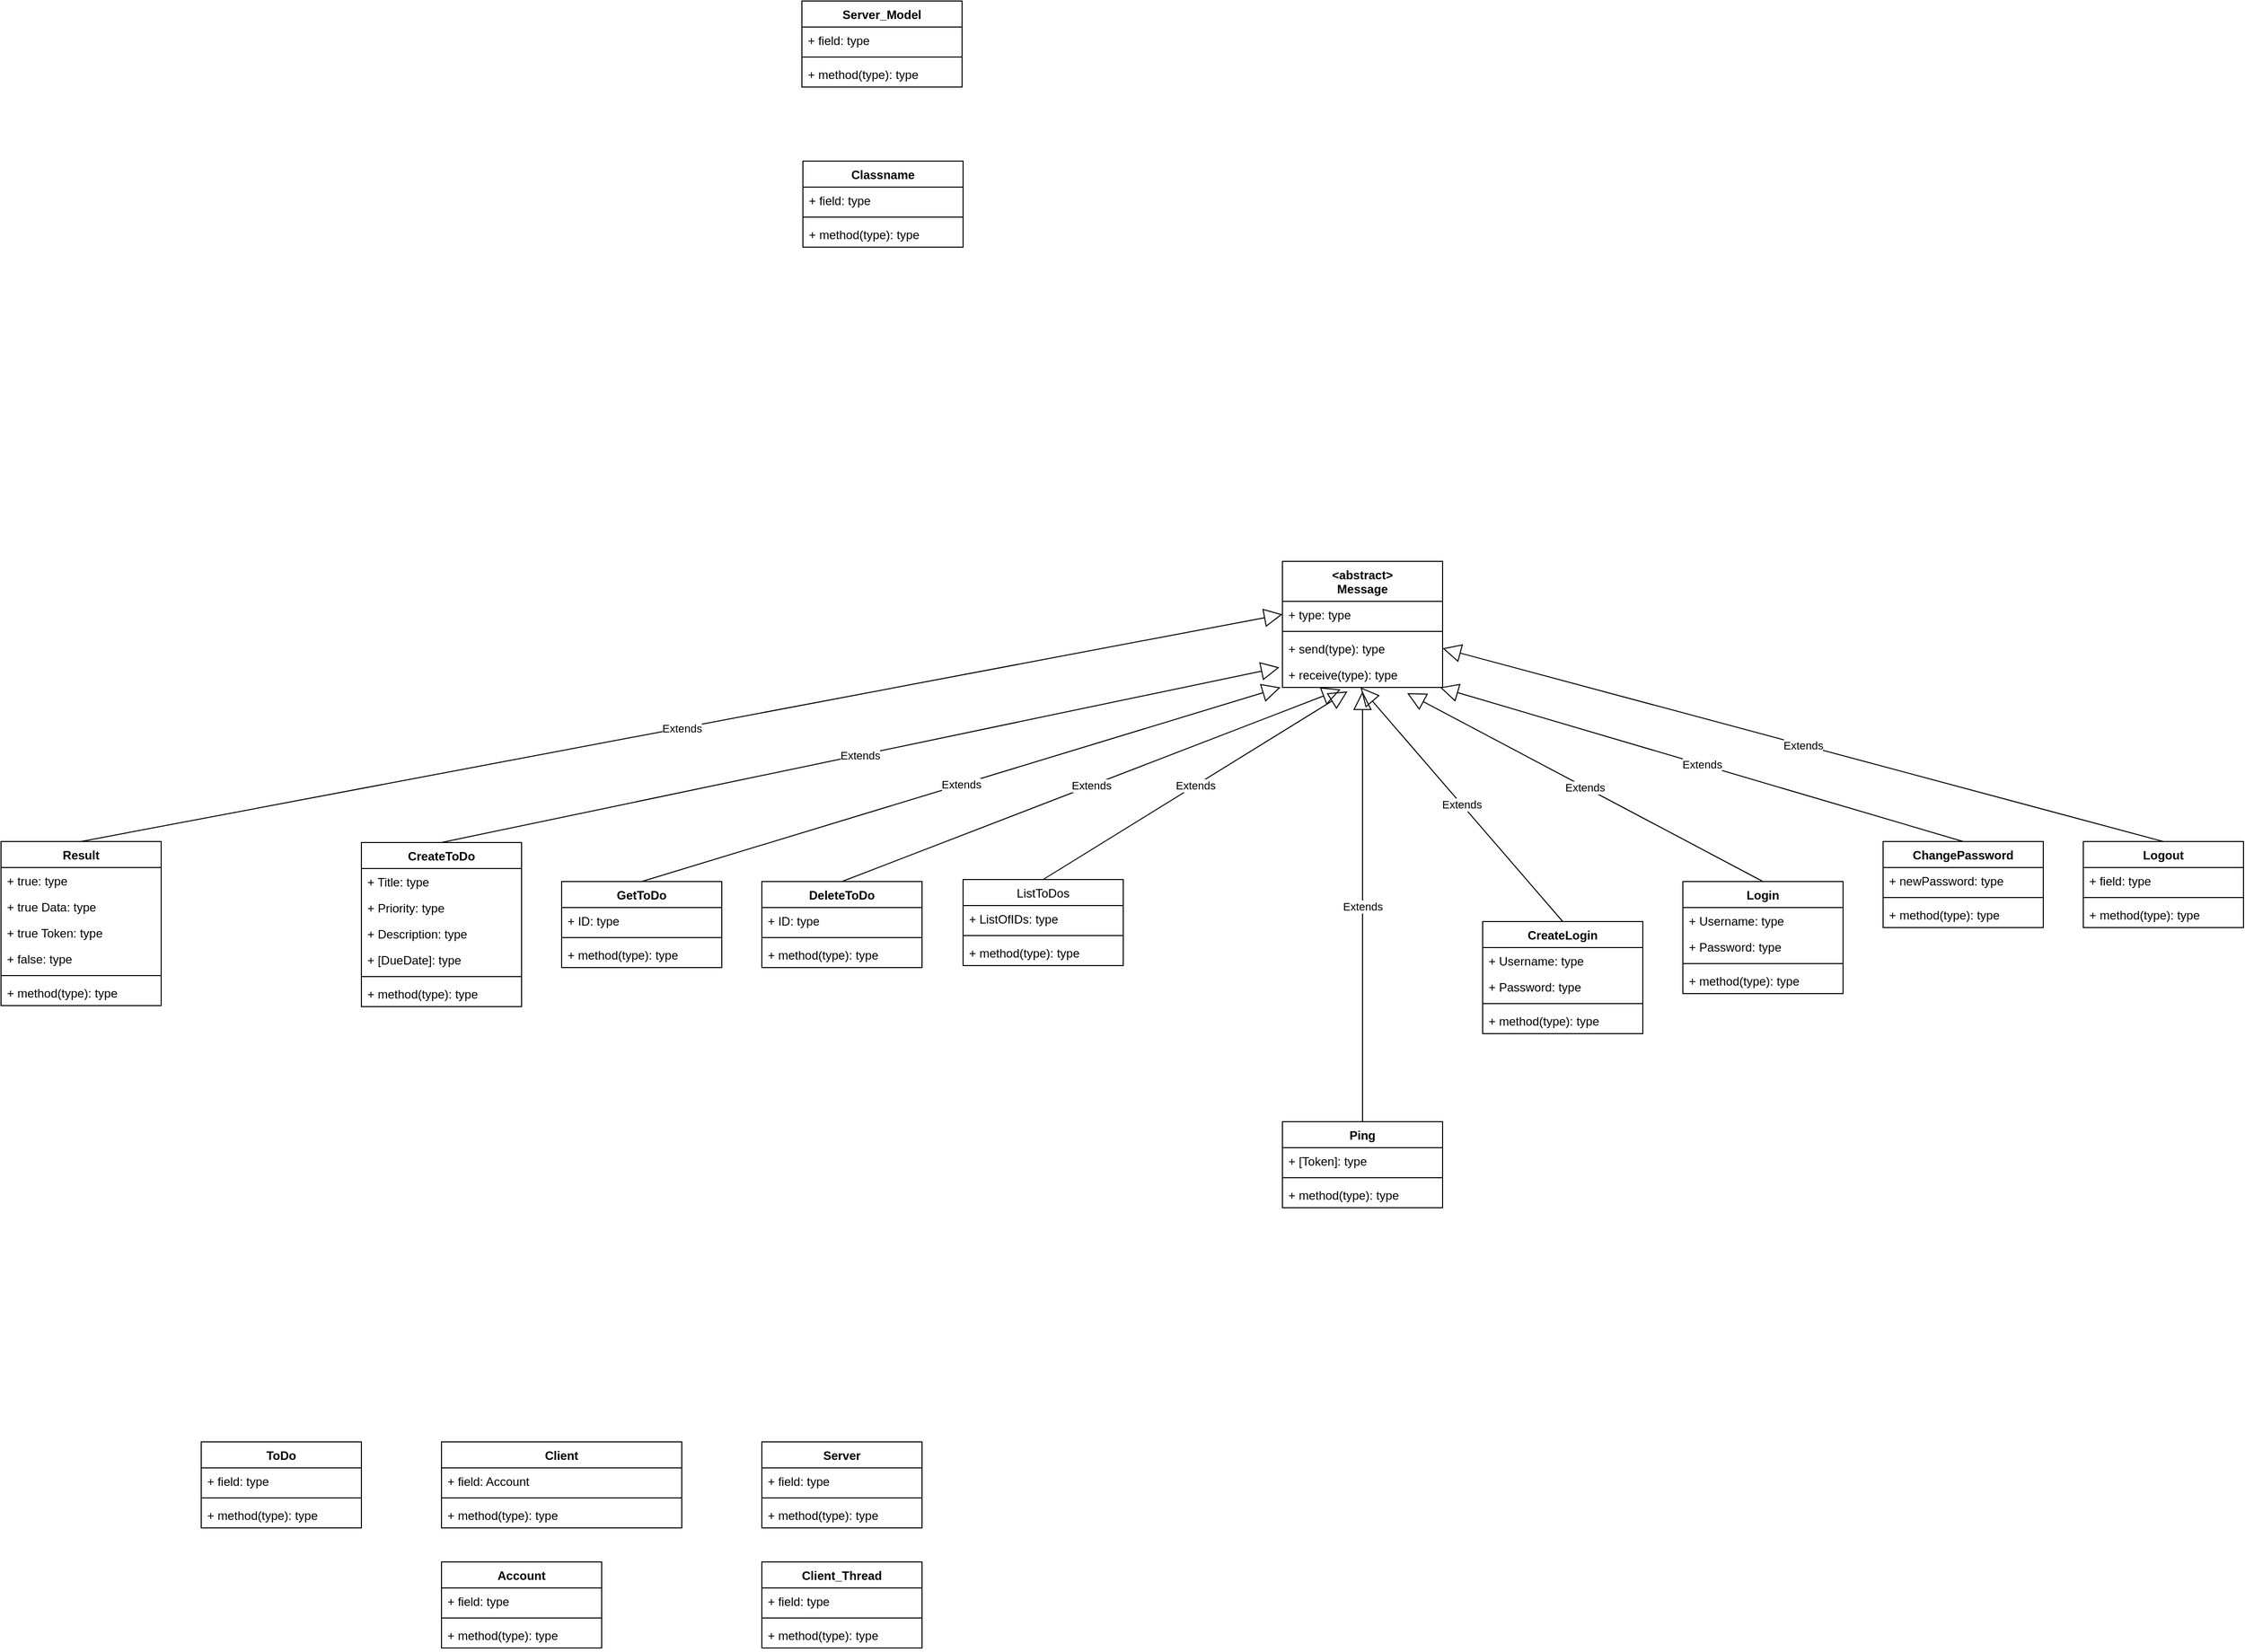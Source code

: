 <mxfile version="13.9.9" type="device" pages="2"><diagram id="no9WudZWAR67EoonctpQ" name="Klassenhierarchie"><mxGraphModel dx="1673" dy="967" grid="1" gridSize="10" guides="1" tooltips="1" connect="1" arrows="1" fold="1" page="1" pageScale="1" pageWidth="827" pageHeight="1169" math="0" shadow="0"><root><mxCell id="0"/><mxCell id="1" parent="0"/><mxCell id="TeXNoeXtq7g50QAQcH3q-9" value="Server" style="swimlane;fontStyle=1;align=center;verticalAlign=top;childLayout=stackLayout;horizontal=1;startSize=26;horizontalStack=0;resizeParent=1;resizeParentMax=0;resizeLast=0;collapsible=1;marginBottom=0;" parent="1" vertex="1"><mxGeometry x="1040" y="1560" width="160" height="86" as="geometry"/></mxCell><mxCell id="TeXNoeXtq7g50QAQcH3q-10" value="+ field: type" style="text;strokeColor=none;fillColor=none;align=left;verticalAlign=top;spacingLeft=4;spacingRight=4;overflow=hidden;rotatable=0;points=[[0,0.5],[1,0.5]];portConstraint=eastwest;" parent="TeXNoeXtq7g50QAQcH3q-9" vertex="1"><mxGeometry y="26" width="160" height="26" as="geometry"/></mxCell><mxCell id="TeXNoeXtq7g50QAQcH3q-11" value="" style="line;strokeWidth=1;fillColor=none;align=left;verticalAlign=middle;spacingTop=-1;spacingLeft=3;spacingRight=3;rotatable=0;labelPosition=right;points=[];portConstraint=eastwest;" parent="TeXNoeXtq7g50QAQcH3q-9" vertex="1"><mxGeometry y="52" width="160" height="8" as="geometry"/></mxCell><mxCell id="TeXNoeXtq7g50QAQcH3q-12" value="+ method(type): type" style="text;strokeColor=none;fillColor=none;align=left;verticalAlign=top;spacingLeft=4;spacingRight=4;overflow=hidden;rotatable=0;points=[[0,0.5],[1,0.5]];portConstraint=eastwest;" parent="TeXNoeXtq7g50QAQcH3q-9" vertex="1"><mxGeometry y="60" width="160" height="26" as="geometry"/></mxCell><mxCell id="TeXNoeXtq7g50QAQcH3q-13" value="Client" style="swimlane;fontStyle=1;align=center;verticalAlign=top;childLayout=stackLayout;horizontal=1;startSize=26;horizontalStack=0;resizeParent=1;resizeParentMax=0;resizeLast=0;collapsible=1;marginBottom=0;" parent="1" vertex="1"><mxGeometry x="720" y="1560" width="240" height="86" as="geometry"/></mxCell><mxCell id="TeXNoeXtq7g50QAQcH3q-14" value="+ field: Account" style="text;strokeColor=none;fillColor=none;align=left;verticalAlign=top;spacingLeft=4;spacingRight=4;overflow=hidden;rotatable=0;points=[[0,0.5],[1,0.5]];portConstraint=eastwest;" parent="TeXNoeXtq7g50QAQcH3q-13" vertex="1"><mxGeometry y="26" width="240" height="26" as="geometry"/></mxCell><mxCell id="TeXNoeXtq7g50QAQcH3q-15" value="" style="line;strokeWidth=1;fillColor=none;align=left;verticalAlign=middle;spacingTop=-1;spacingLeft=3;spacingRight=3;rotatable=0;labelPosition=right;points=[];portConstraint=eastwest;" parent="TeXNoeXtq7g50QAQcH3q-13" vertex="1"><mxGeometry y="52" width="240" height="8" as="geometry"/></mxCell><mxCell id="TeXNoeXtq7g50QAQcH3q-16" value="+ method(type): type" style="text;strokeColor=none;fillColor=none;align=left;verticalAlign=top;spacingLeft=4;spacingRight=4;overflow=hidden;rotatable=0;points=[[0,0.5],[1,0.5]];portConstraint=eastwest;" parent="TeXNoeXtq7g50QAQcH3q-13" vertex="1"><mxGeometry y="60" width="240" height="26" as="geometry"/></mxCell><mxCell id="TeXNoeXtq7g50QAQcH3q-17" value="Account" style="swimlane;fontStyle=1;align=center;verticalAlign=top;childLayout=stackLayout;horizontal=1;startSize=26;horizontalStack=0;resizeParent=1;resizeParentMax=0;resizeLast=0;collapsible=1;marginBottom=0;" parent="1" vertex="1"><mxGeometry x="720" y="1680" width="160" height="86" as="geometry"/></mxCell><mxCell id="TeXNoeXtq7g50QAQcH3q-18" value="+ field: type" style="text;strokeColor=none;fillColor=none;align=left;verticalAlign=top;spacingLeft=4;spacingRight=4;overflow=hidden;rotatable=0;points=[[0,0.5],[1,0.5]];portConstraint=eastwest;" parent="TeXNoeXtq7g50QAQcH3q-17" vertex="1"><mxGeometry y="26" width="160" height="26" as="geometry"/></mxCell><mxCell id="TeXNoeXtq7g50QAQcH3q-19" value="" style="line;strokeWidth=1;fillColor=none;align=left;verticalAlign=middle;spacingTop=-1;spacingLeft=3;spacingRight=3;rotatable=0;labelPosition=right;points=[];portConstraint=eastwest;" parent="TeXNoeXtq7g50QAQcH3q-17" vertex="1"><mxGeometry y="52" width="160" height="8" as="geometry"/></mxCell><mxCell id="TeXNoeXtq7g50QAQcH3q-20" value="+ method(type): type" style="text;strokeColor=none;fillColor=none;align=left;verticalAlign=top;spacingLeft=4;spacingRight=4;overflow=hidden;rotatable=0;points=[[0,0.5],[1,0.5]];portConstraint=eastwest;" parent="TeXNoeXtq7g50QAQcH3q-17" vertex="1"><mxGeometry y="60" width="160" height="26" as="geometry"/></mxCell><mxCell id="TeXNoeXtq7g50QAQcH3q-21" value="Client_Thread" style="swimlane;fontStyle=1;align=center;verticalAlign=top;childLayout=stackLayout;horizontal=1;startSize=26;horizontalStack=0;resizeParent=1;resizeParentMax=0;resizeLast=0;collapsible=1;marginBottom=0;" parent="1" vertex="1"><mxGeometry x="1040" y="1680" width="160" height="86" as="geometry"/></mxCell><mxCell id="TeXNoeXtq7g50QAQcH3q-22" value="+ field: type" style="text;strokeColor=none;fillColor=none;align=left;verticalAlign=top;spacingLeft=4;spacingRight=4;overflow=hidden;rotatable=0;points=[[0,0.5],[1,0.5]];portConstraint=eastwest;" parent="TeXNoeXtq7g50QAQcH3q-21" vertex="1"><mxGeometry y="26" width="160" height="26" as="geometry"/></mxCell><mxCell id="TeXNoeXtq7g50QAQcH3q-23" value="" style="line;strokeWidth=1;fillColor=none;align=left;verticalAlign=middle;spacingTop=-1;spacingLeft=3;spacingRight=3;rotatable=0;labelPosition=right;points=[];portConstraint=eastwest;" parent="TeXNoeXtq7g50QAQcH3q-21" vertex="1"><mxGeometry y="52" width="160" height="8" as="geometry"/></mxCell><mxCell id="TeXNoeXtq7g50QAQcH3q-24" value="+ method(type): type" style="text;strokeColor=none;fillColor=none;align=left;verticalAlign=top;spacingLeft=4;spacingRight=4;overflow=hidden;rotatable=0;points=[[0,0.5],[1,0.5]];portConstraint=eastwest;" parent="TeXNoeXtq7g50QAQcH3q-21" vertex="1"><mxGeometry y="60" width="160" height="26" as="geometry"/></mxCell><mxCell id="TeXNoeXtq7g50QAQcH3q-25" value="ToDo" style="swimlane;fontStyle=1;align=center;verticalAlign=top;childLayout=stackLayout;horizontal=1;startSize=26;horizontalStack=0;resizeParent=1;resizeParentMax=0;resizeLast=0;collapsible=1;marginBottom=0;" parent="1" vertex="1"><mxGeometry x="480" y="1560" width="160" height="86" as="geometry"/></mxCell><mxCell id="TeXNoeXtq7g50QAQcH3q-26" value="+ field: type" style="text;strokeColor=none;fillColor=none;align=left;verticalAlign=top;spacingLeft=4;spacingRight=4;overflow=hidden;rotatable=0;points=[[0,0.5],[1,0.5]];portConstraint=eastwest;" parent="TeXNoeXtq7g50QAQcH3q-25" vertex="1"><mxGeometry y="26" width="160" height="26" as="geometry"/></mxCell><mxCell id="TeXNoeXtq7g50QAQcH3q-27" value="" style="line;strokeWidth=1;fillColor=none;align=left;verticalAlign=middle;spacingTop=-1;spacingLeft=3;spacingRight=3;rotatable=0;labelPosition=right;points=[];portConstraint=eastwest;" parent="TeXNoeXtq7g50QAQcH3q-25" vertex="1"><mxGeometry y="52" width="160" height="8" as="geometry"/></mxCell><mxCell id="TeXNoeXtq7g50QAQcH3q-28" value="+ method(type): type" style="text;strokeColor=none;fillColor=none;align=left;verticalAlign=top;spacingLeft=4;spacingRight=4;overflow=hidden;rotatable=0;points=[[0,0.5],[1,0.5]];portConstraint=eastwest;" parent="TeXNoeXtq7g50QAQcH3q-25" vertex="1"><mxGeometry y="60" width="160" height="26" as="geometry"/></mxCell><mxCell id="TeXNoeXtq7g50QAQcH3q-30" value="&lt;abstract&gt;&#10;Message" style="swimlane;fontStyle=1;align=center;verticalAlign=top;childLayout=stackLayout;horizontal=1;startSize=40;horizontalStack=0;resizeParent=1;resizeParentMax=0;resizeLast=0;collapsible=1;marginBottom=0;" parent="1" vertex="1"><mxGeometry x="1560" y="680" width="160" height="126" as="geometry"/></mxCell><mxCell id="TeXNoeXtq7g50QAQcH3q-31" value="+ type: type" style="text;strokeColor=none;fillColor=none;align=left;verticalAlign=top;spacingLeft=4;spacingRight=4;overflow=hidden;rotatable=0;points=[[0,0.5],[1,0.5]];portConstraint=eastwest;" parent="TeXNoeXtq7g50QAQcH3q-30" vertex="1"><mxGeometry y="40" width="160" height="26" as="geometry"/></mxCell><mxCell id="TeXNoeXtq7g50QAQcH3q-32" value="" style="line;strokeWidth=1;fillColor=none;align=left;verticalAlign=middle;spacingTop=-1;spacingLeft=3;spacingRight=3;rotatable=0;labelPosition=right;points=[];portConstraint=eastwest;" parent="TeXNoeXtq7g50QAQcH3q-30" vertex="1"><mxGeometry y="66" width="160" height="8" as="geometry"/></mxCell><mxCell id="TeXNoeXtq7g50QAQcH3q-33" value="+ send(type): type" style="text;strokeColor=none;fillColor=none;align=left;verticalAlign=top;spacingLeft=4;spacingRight=4;overflow=hidden;rotatable=0;points=[[0,0.5],[1,0.5]];portConstraint=eastwest;" parent="TeXNoeXtq7g50QAQcH3q-30" vertex="1"><mxGeometry y="74" width="160" height="26" as="geometry"/></mxCell><mxCell id="TeXNoeXtq7g50QAQcH3q-34" value="+ receive(type): type" style="text;strokeColor=none;fillColor=none;align=left;verticalAlign=top;spacingLeft=4;spacingRight=4;overflow=hidden;rotatable=0;points=[[0,0.5],[1,0.5]];portConstraint=eastwest;" parent="TeXNoeXtq7g50QAQcH3q-30" vertex="1"><mxGeometry y="100" width="160" height="26" as="geometry"/></mxCell><mxCell id="TeXNoeXtq7g50QAQcH3q-35" value="CreateLogin" style="swimlane;fontStyle=1;align=center;verticalAlign=top;childLayout=stackLayout;horizontal=1;startSize=26;horizontalStack=0;resizeParent=1;resizeParentMax=0;resizeLast=0;collapsible=1;marginBottom=0;" parent="1" vertex="1"><mxGeometry x="1760" y="1040" width="160" height="112" as="geometry"/></mxCell><mxCell id="TeXNoeXtq7g50QAQcH3q-39" value="Extends" style="endArrow=block;endSize=16;endFill=0;html=1;entryX=0.488;entryY=1;entryDx=0;entryDy=0;entryPerimeter=0;" parent="TeXNoeXtq7g50QAQcH3q-35" target="TeXNoeXtq7g50QAQcH3q-34" edge="1"><mxGeometry width="160" relative="1" as="geometry"><mxPoint x="80" as="sourcePoint"/><mxPoint x="240" as="targetPoint"/></mxGeometry></mxCell><mxCell id="TeXNoeXtq7g50QAQcH3q-36" value="+ Username: type" style="text;strokeColor=none;fillColor=none;align=left;verticalAlign=top;spacingLeft=4;spacingRight=4;overflow=hidden;rotatable=0;points=[[0,0.5],[1,0.5]];portConstraint=eastwest;" parent="TeXNoeXtq7g50QAQcH3q-35" vertex="1"><mxGeometry y="26" width="160" height="26" as="geometry"/></mxCell><mxCell id="TeXNoeXtq7g50QAQcH3q-79" value="+ Password: type" style="text;strokeColor=none;fillColor=none;align=left;verticalAlign=top;spacingLeft=4;spacingRight=4;overflow=hidden;rotatable=0;points=[[0,0.5],[1,0.5]];portConstraint=eastwest;" parent="TeXNoeXtq7g50QAQcH3q-35" vertex="1"><mxGeometry y="52" width="160" height="26" as="geometry"/></mxCell><mxCell id="TeXNoeXtq7g50QAQcH3q-37" value="" style="line;strokeWidth=1;fillColor=none;align=left;verticalAlign=middle;spacingTop=-1;spacingLeft=3;spacingRight=3;rotatable=0;labelPosition=right;points=[];portConstraint=eastwest;" parent="TeXNoeXtq7g50QAQcH3q-35" vertex="1"><mxGeometry y="78" width="160" height="8" as="geometry"/></mxCell><mxCell id="TeXNoeXtq7g50QAQcH3q-38" value="+ method(type): type" style="text;strokeColor=none;fillColor=none;align=left;verticalAlign=top;spacingLeft=4;spacingRight=4;overflow=hidden;rotatable=0;points=[[0,0.5],[1,0.5]];portConstraint=eastwest;" parent="TeXNoeXtq7g50QAQcH3q-35" vertex="1"><mxGeometry y="86" width="160" height="26" as="geometry"/></mxCell><mxCell id="TeXNoeXtq7g50QAQcH3q-44" value="ChangePassword" style="swimlane;fontStyle=1;align=center;verticalAlign=top;childLayout=stackLayout;horizontal=1;startSize=26;horizontalStack=0;resizeParent=1;resizeParentMax=0;resizeLast=0;collapsible=1;marginBottom=0;" parent="1" vertex="1"><mxGeometry x="2160" y="960" width="160" height="86" as="geometry"/></mxCell><mxCell id="TeXNoeXtq7g50QAQcH3q-45" value="Extends" style="endArrow=block;endSize=16;endFill=0;html=1;entryX=0.984;entryY=1;entryDx=0;entryDy=0;entryPerimeter=0;" parent="TeXNoeXtq7g50QAQcH3q-44" target="TeXNoeXtq7g50QAQcH3q-34" edge="1"><mxGeometry width="160" relative="1" as="geometry"><mxPoint x="80" as="sourcePoint"/><mxPoint x="240" as="targetPoint"/></mxGeometry></mxCell><mxCell id="TeXNoeXtq7g50QAQcH3q-46" value="+ newPassword: type" style="text;strokeColor=none;fillColor=none;align=left;verticalAlign=top;spacingLeft=4;spacingRight=4;overflow=hidden;rotatable=0;points=[[0,0.5],[1,0.5]];portConstraint=eastwest;" parent="TeXNoeXtq7g50QAQcH3q-44" vertex="1"><mxGeometry y="26" width="160" height="26" as="geometry"/></mxCell><mxCell id="TeXNoeXtq7g50QAQcH3q-47" value="" style="line;strokeWidth=1;fillColor=none;align=left;verticalAlign=middle;spacingTop=-1;spacingLeft=3;spacingRight=3;rotatable=0;labelPosition=right;points=[];portConstraint=eastwest;" parent="TeXNoeXtq7g50QAQcH3q-44" vertex="1"><mxGeometry y="52" width="160" height="8" as="geometry"/></mxCell><mxCell id="TeXNoeXtq7g50QAQcH3q-48" value="+ method(type): type" style="text;strokeColor=none;fillColor=none;align=left;verticalAlign=top;spacingLeft=4;spacingRight=4;overflow=hidden;rotatable=0;points=[[0,0.5],[1,0.5]];portConstraint=eastwest;" parent="TeXNoeXtq7g50QAQcH3q-44" vertex="1"><mxGeometry y="60" width="160" height="26" as="geometry"/></mxCell><mxCell id="TeXNoeXtq7g50QAQcH3q-49" value="Logout" style="swimlane;fontStyle=1;align=center;verticalAlign=top;childLayout=stackLayout;horizontal=1;startSize=26;horizontalStack=0;resizeParent=1;resizeParentMax=0;resizeLast=0;collapsible=1;marginBottom=0;" parent="1" vertex="1"><mxGeometry x="2360" y="960" width="160" height="86" as="geometry"/></mxCell><mxCell id="TeXNoeXtq7g50QAQcH3q-50" value="Extends" style="endArrow=block;endSize=16;endFill=0;html=1;entryX=1;entryY=0.5;entryDx=0;entryDy=0;" parent="TeXNoeXtq7g50QAQcH3q-49" target="TeXNoeXtq7g50QAQcH3q-33" edge="1"><mxGeometry width="160" relative="1" as="geometry"><mxPoint x="80" as="sourcePoint"/><mxPoint x="240" as="targetPoint"/></mxGeometry></mxCell><mxCell id="TeXNoeXtq7g50QAQcH3q-51" value="+ field: type" style="text;strokeColor=none;fillColor=none;align=left;verticalAlign=top;spacingLeft=4;spacingRight=4;overflow=hidden;rotatable=0;points=[[0,0.5],[1,0.5]];portConstraint=eastwest;" parent="TeXNoeXtq7g50QAQcH3q-49" vertex="1"><mxGeometry y="26" width="160" height="26" as="geometry"/></mxCell><mxCell id="TeXNoeXtq7g50QAQcH3q-52" value="" style="line;strokeWidth=1;fillColor=none;align=left;verticalAlign=middle;spacingTop=-1;spacingLeft=3;spacingRight=3;rotatable=0;labelPosition=right;points=[];portConstraint=eastwest;" parent="TeXNoeXtq7g50QAQcH3q-49" vertex="1"><mxGeometry y="52" width="160" height="8" as="geometry"/></mxCell><mxCell id="TeXNoeXtq7g50QAQcH3q-53" value="+ method(type): type" style="text;strokeColor=none;fillColor=none;align=left;verticalAlign=top;spacingLeft=4;spacingRight=4;overflow=hidden;rotatable=0;points=[[0,0.5],[1,0.5]];portConstraint=eastwest;" parent="TeXNoeXtq7g50QAQcH3q-49" vertex="1"><mxGeometry y="60" width="160" height="26" as="geometry"/></mxCell><mxCell id="TeXNoeXtq7g50QAQcH3q-54" value="CreateToDo" style="swimlane;fontStyle=1;align=center;verticalAlign=top;childLayout=stackLayout;horizontal=1;startSize=26;horizontalStack=0;resizeParent=1;resizeParentMax=0;resizeLast=0;collapsible=1;marginBottom=0;" parent="1" vertex="1"><mxGeometry x="640" y="961" width="160" height="164" as="geometry"/></mxCell><mxCell id="TeXNoeXtq7g50QAQcH3q-55" value="Extends" style="endArrow=block;endSize=16;endFill=0;html=1;entryX=-0.019;entryY=0.231;entryDx=0;entryDy=0;entryPerimeter=0;" parent="TeXNoeXtq7g50QAQcH3q-54" target="TeXNoeXtq7g50QAQcH3q-34" edge="1"><mxGeometry width="160" relative="1" as="geometry"><mxPoint x="80" as="sourcePoint"/><mxPoint x="240" as="targetPoint"/></mxGeometry></mxCell><mxCell id="TeXNoeXtq7g50QAQcH3q-56" value="+ Title: type" style="text;strokeColor=none;fillColor=none;align=left;verticalAlign=top;spacingLeft=4;spacingRight=4;overflow=hidden;rotatable=0;points=[[0,0.5],[1,0.5]];portConstraint=eastwest;" parent="TeXNoeXtq7g50QAQcH3q-54" vertex="1"><mxGeometry y="26" width="160" height="26" as="geometry"/></mxCell><mxCell id="TeXNoeXtq7g50QAQcH3q-86" value="+ Priority: type" style="text;strokeColor=none;fillColor=none;align=left;verticalAlign=top;spacingLeft=4;spacingRight=4;overflow=hidden;rotatable=0;points=[[0,0.5],[1,0.5]];portConstraint=eastwest;" parent="TeXNoeXtq7g50QAQcH3q-54" vertex="1"><mxGeometry y="52" width="160" height="26" as="geometry"/></mxCell><mxCell id="TeXNoeXtq7g50QAQcH3q-87" value="+ Description: type" style="text;strokeColor=none;fillColor=none;align=left;verticalAlign=top;spacingLeft=4;spacingRight=4;overflow=hidden;rotatable=0;points=[[0,0.5],[1,0.5]];portConstraint=eastwest;" parent="TeXNoeXtq7g50QAQcH3q-54" vertex="1"><mxGeometry y="78" width="160" height="26" as="geometry"/></mxCell><mxCell id="TeXNoeXtq7g50QAQcH3q-88" value="+ [DueDate]: type" style="text;strokeColor=none;fillColor=none;align=left;verticalAlign=top;spacingLeft=4;spacingRight=4;overflow=hidden;rotatable=0;points=[[0,0.5],[1,0.5]];portConstraint=eastwest;" parent="TeXNoeXtq7g50QAQcH3q-54" vertex="1"><mxGeometry y="104" width="160" height="26" as="geometry"/></mxCell><mxCell id="TeXNoeXtq7g50QAQcH3q-57" value="" style="line;strokeWidth=1;fillColor=none;align=left;verticalAlign=middle;spacingTop=-1;spacingLeft=3;spacingRight=3;rotatable=0;labelPosition=right;points=[];portConstraint=eastwest;" parent="TeXNoeXtq7g50QAQcH3q-54" vertex="1"><mxGeometry y="130" width="160" height="8" as="geometry"/></mxCell><mxCell id="TeXNoeXtq7g50QAQcH3q-58" value="+ method(type): type" style="text;strokeColor=none;fillColor=none;align=left;verticalAlign=top;spacingLeft=4;spacingRight=4;overflow=hidden;rotatable=0;points=[[0,0.5],[1,0.5]];portConstraint=eastwest;" parent="TeXNoeXtq7g50QAQcH3q-54" vertex="1"><mxGeometry y="138" width="160" height="26" as="geometry"/></mxCell><mxCell id="TeXNoeXtq7g50QAQcH3q-59" value="GetToDo" style="swimlane;fontStyle=1;align=center;verticalAlign=top;childLayout=stackLayout;horizontal=1;startSize=26;horizontalStack=0;resizeParent=1;resizeParentMax=0;resizeLast=0;collapsible=1;marginBottom=0;" parent="1" vertex="1"><mxGeometry x="840" y="1000" width="160" height="86" as="geometry"/></mxCell><mxCell id="TeXNoeXtq7g50QAQcH3q-60" value="Extends" style="endArrow=block;endSize=16;endFill=0;html=1;entryX=-0.012;entryY=1;entryDx=0;entryDy=0;entryPerimeter=0;" parent="TeXNoeXtq7g50QAQcH3q-59" target="TeXNoeXtq7g50QAQcH3q-34" edge="1"><mxGeometry width="160" relative="1" as="geometry"><mxPoint x="80" as="sourcePoint"/><mxPoint x="240" as="targetPoint"/></mxGeometry></mxCell><mxCell id="TeXNoeXtq7g50QAQcH3q-61" value="+ ID: type" style="text;strokeColor=none;fillColor=none;align=left;verticalAlign=top;spacingLeft=4;spacingRight=4;overflow=hidden;rotatable=0;points=[[0,0.5],[1,0.5]];portConstraint=eastwest;" parent="TeXNoeXtq7g50QAQcH3q-59" vertex="1"><mxGeometry y="26" width="160" height="26" as="geometry"/></mxCell><mxCell id="TeXNoeXtq7g50QAQcH3q-62" value="" style="line;strokeWidth=1;fillColor=none;align=left;verticalAlign=middle;spacingTop=-1;spacingLeft=3;spacingRight=3;rotatable=0;labelPosition=right;points=[];portConstraint=eastwest;" parent="TeXNoeXtq7g50QAQcH3q-59" vertex="1"><mxGeometry y="52" width="160" height="8" as="geometry"/></mxCell><mxCell id="TeXNoeXtq7g50QAQcH3q-63" value="+ method(type): type" style="text;strokeColor=none;fillColor=none;align=left;verticalAlign=top;spacingLeft=4;spacingRight=4;overflow=hidden;rotatable=0;points=[[0,0.5],[1,0.5]];portConstraint=eastwest;" parent="TeXNoeXtq7g50QAQcH3q-59" vertex="1"><mxGeometry y="60" width="160" height="26" as="geometry"/></mxCell><mxCell id="TeXNoeXtq7g50QAQcH3q-64" value="DeleteToDo" style="swimlane;fontStyle=1;align=center;verticalAlign=top;childLayout=stackLayout;horizontal=1;startSize=26;horizontalStack=0;resizeParent=1;resizeParentMax=0;resizeLast=0;collapsible=1;marginBottom=0;" parent="1" vertex="1"><mxGeometry x="1040" y="1000" width="160" height="86" as="geometry"/></mxCell><mxCell id="TeXNoeXtq7g50QAQcH3q-65" value="Extends" style="endArrow=block;endSize=16;endFill=0;html=1;entryX=0.363;entryY=1.077;entryDx=0;entryDy=0;entryPerimeter=0;" parent="TeXNoeXtq7g50QAQcH3q-64" target="TeXNoeXtq7g50QAQcH3q-34" edge="1"><mxGeometry width="160" relative="1" as="geometry"><mxPoint x="80" as="sourcePoint"/><mxPoint x="240" as="targetPoint"/></mxGeometry></mxCell><mxCell id="TeXNoeXtq7g50QAQcH3q-66" value="+ ID: type" style="text;strokeColor=none;fillColor=none;align=left;verticalAlign=top;spacingLeft=4;spacingRight=4;overflow=hidden;rotatable=0;points=[[0,0.5],[1,0.5]];portConstraint=eastwest;" parent="TeXNoeXtq7g50QAQcH3q-64" vertex="1"><mxGeometry y="26" width="160" height="26" as="geometry"/></mxCell><mxCell id="TeXNoeXtq7g50QAQcH3q-67" value="" style="line;strokeWidth=1;fillColor=none;align=left;verticalAlign=middle;spacingTop=-1;spacingLeft=3;spacingRight=3;rotatable=0;labelPosition=right;points=[];portConstraint=eastwest;" parent="TeXNoeXtq7g50QAQcH3q-64" vertex="1"><mxGeometry y="52" width="160" height="8" as="geometry"/></mxCell><mxCell id="TeXNoeXtq7g50QAQcH3q-68" value="+ method(type): type" style="text;strokeColor=none;fillColor=none;align=left;verticalAlign=top;spacingLeft=4;spacingRight=4;overflow=hidden;rotatable=0;points=[[0,0.5],[1,0.5]];portConstraint=eastwest;" parent="TeXNoeXtq7g50QAQcH3q-64" vertex="1"><mxGeometry y="60" width="160" height="26" as="geometry"/></mxCell><mxCell id="TeXNoeXtq7g50QAQcH3q-69" value="ListToDos" style="swimlane;fontStyle=0;align=center;verticalAlign=top;childLayout=stackLayout;horizontal=1;startSize=26;horizontalStack=0;resizeParent=1;resizeParentMax=0;resizeLast=0;collapsible=1;marginBottom=0;" parent="1" vertex="1"><mxGeometry x="1241" y="998" width="160" height="86" as="geometry"/></mxCell><mxCell id="TeXNoeXtq7g50QAQcH3q-70" value="Extends" style="endArrow=block;endSize=16;endFill=0;html=1;entryX=0.406;entryY=1.154;entryDx=0;entryDy=0;entryPerimeter=0;" parent="TeXNoeXtq7g50QAQcH3q-69" target="TeXNoeXtq7g50QAQcH3q-34" edge="1"><mxGeometry width="160" relative="1" as="geometry"><mxPoint x="80" as="sourcePoint"/><mxPoint x="339" y="-188" as="targetPoint"/></mxGeometry></mxCell><mxCell id="TeXNoeXtq7g50QAQcH3q-71" value="+ ListOfIDs: type" style="text;strokeColor=none;fillColor=none;align=left;verticalAlign=top;spacingLeft=4;spacingRight=4;overflow=hidden;rotatable=0;points=[[0,0.5],[1,0.5]];portConstraint=eastwest;" parent="TeXNoeXtq7g50QAQcH3q-69" vertex="1"><mxGeometry y="26" width="160" height="26" as="geometry"/></mxCell><mxCell id="TeXNoeXtq7g50QAQcH3q-72" value="" style="line;strokeWidth=1;fillColor=none;align=left;verticalAlign=middle;spacingTop=-1;spacingLeft=3;spacingRight=3;rotatable=0;labelPosition=right;points=[];portConstraint=eastwest;" parent="TeXNoeXtq7g50QAQcH3q-69" vertex="1"><mxGeometry y="52" width="160" height="8" as="geometry"/></mxCell><mxCell id="TeXNoeXtq7g50QAQcH3q-73" value="+ method(type): type" style="text;strokeColor=none;fillColor=none;align=left;verticalAlign=top;spacingLeft=4;spacingRight=4;overflow=hidden;rotatable=0;points=[[0,0.5],[1,0.5]];portConstraint=eastwest;" parent="TeXNoeXtq7g50QAQcH3q-69" vertex="1"><mxGeometry y="60" width="160" height="26" as="geometry"/></mxCell><mxCell id="TeXNoeXtq7g50QAQcH3q-74" value="Ping" style="swimlane;fontStyle=1;align=center;verticalAlign=top;childLayout=stackLayout;horizontal=1;startSize=26;horizontalStack=0;resizeParent=1;resizeParentMax=0;resizeLast=0;collapsible=1;marginBottom=0;" parent="1" vertex="1"><mxGeometry x="1560" y="1240" width="160" height="86" as="geometry"/></mxCell><mxCell id="TeXNoeXtq7g50QAQcH3q-75" value="Extends" style="endArrow=block;endSize=16;endFill=0;html=1;" parent="TeXNoeXtq7g50QAQcH3q-74" edge="1"><mxGeometry width="160" relative="1" as="geometry"><mxPoint x="80" as="sourcePoint"/><mxPoint x="80" y="-430" as="targetPoint"/></mxGeometry></mxCell><mxCell id="TeXNoeXtq7g50QAQcH3q-76" value="+ [Token]: type" style="text;strokeColor=none;fillColor=none;align=left;verticalAlign=top;spacingLeft=4;spacingRight=4;overflow=hidden;rotatable=0;points=[[0,0.5],[1,0.5]];portConstraint=eastwest;" parent="TeXNoeXtq7g50QAQcH3q-74" vertex="1"><mxGeometry y="26" width="160" height="26" as="geometry"/></mxCell><mxCell id="TeXNoeXtq7g50QAQcH3q-77" value="" style="line;strokeWidth=1;fillColor=none;align=left;verticalAlign=middle;spacingTop=-1;spacingLeft=3;spacingRight=3;rotatable=0;labelPosition=right;points=[];portConstraint=eastwest;" parent="TeXNoeXtq7g50QAQcH3q-74" vertex="1"><mxGeometry y="52" width="160" height="8" as="geometry"/></mxCell><mxCell id="TeXNoeXtq7g50QAQcH3q-78" value="+ method(type): type" style="text;strokeColor=none;fillColor=none;align=left;verticalAlign=top;spacingLeft=4;spacingRight=4;overflow=hidden;rotatable=0;points=[[0,0.5],[1,0.5]];portConstraint=eastwest;" parent="TeXNoeXtq7g50QAQcH3q-74" vertex="1"><mxGeometry y="60" width="160" height="26" as="geometry"/></mxCell><mxCell id="TeXNoeXtq7g50QAQcH3q-80" value="Login" style="swimlane;fontStyle=1;align=center;verticalAlign=top;childLayout=stackLayout;horizontal=1;startSize=26;horizontalStack=0;resizeParent=1;resizeParentMax=0;resizeLast=0;collapsible=1;marginBottom=0;" parent="1" vertex="1"><mxGeometry x="1960" y="1000" width="160" height="112" as="geometry"/></mxCell><mxCell id="TeXNoeXtq7g50QAQcH3q-81" value="Extends" style="endArrow=block;endSize=16;endFill=0;html=1;entryX=0.779;entryY=1.22;entryDx=0;entryDy=0;entryPerimeter=0;" parent="TeXNoeXtq7g50QAQcH3q-80" target="TeXNoeXtq7g50QAQcH3q-34" edge="1"><mxGeometry width="160" relative="1" as="geometry"><mxPoint x="80" as="sourcePoint"/><mxPoint x="240" as="targetPoint"/></mxGeometry></mxCell><mxCell id="TeXNoeXtq7g50QAQcH3q-82" value="+ Username: type" style="text;strokeColor=none;fillColor=none;align=left;verticalAlign=top;spacingLeft=4;spacingRight=4;overflow=hidden;rotatable=0;points=[[0,0.5],[1,0.5]];portConstraint=eastwest;" parent="TeXNoeXtq7g50QAQcH3q-80" vertex="1"><mxGeometry y="26" width="160" height="26" as="geometry"/></mxCell><mxCell id="TeXNoeXtq7g50QAQcH3q-83" value="+ Password: type" style="text;strokeColor=none;fillColor=none;align=left;verticalAlign=top;spacingLeft=4;spacingRight=4;overflow=hidden;rotatable=0;points=[[0,0.5],[1,0.5]];portConstraint=eastwest;" parent="TeXNoeXtq7g50QAQcH3q-80" vertex="1"><mxGeometry y="52" width="160" height="26" as="geometry"/></mxCell><mxCell id="TeXNoeXtq7g50QAQcH3q-84" value="" style="line;strokeWidth=1;fillColor=none;align=left;verticalAlign=middle;spacingTop=-1;spacingLeft=3;spacingRight=3;rotatable=0;labelPosition=right;points=[];portConstraint=eastwest;" parent="TeXNoeXtq7g50QAQcH3q-80" vertex="1"><mxGeometry y="78" width="160" height="8" as="geometry"/></mxCell><mxCell id="TeXNoeXtq7g50QAQcH3q-85" value="+ method(type): type" style="text;strokeColor=none;fillColor=none;align=left;verticalAlign=top;spacingLeft=4;spacingRight=4;overflow=hidden;rotatable=0;points=[[0,0.5],[1,0.5]];portConstraint=eastwest;" parent="TeXNoeXtq7g50QAQcH3q-80" vertex="1"><mxGeometry y="86" width="160" height="26" as="geometry"/></mxCell><mxCell id="TeXNoeXtq7g50QAQcH3q-89" value="Result" style="swimlane;fontStyle=1;align=center;verticalAlign=top;childLayout=stackLayout;horizontal=1;startSize=26;horizontalStack=0;resizeParent=1;resizeParentMax=0;resizeLast=0;collapsible=1;marginBottom=0;" parent="1" vertex="1"><mxGeometry x="280" y="960" width="160" height="164" as="geometry"/></mxCell><mxCell id="TeXNoeXtq7g50QAQcH3q-90" value="+ true: type" style="text;strokeColor=none;fillColor=none;align=left;verticalAlign=top;spacingLeft=4;spacingRight=4;overflow=hidden;rotatable=0;points=[[0,0.5],[1,0.5]];portConstraint=eastwest;" parent="TeXNoeXtq7g50QAQcH3q-89" vertex="1"><mxGeometry y="26" width="160" height="26" as="geometry"/></mxCell><mxCell id="TeXNoeXtq7g50QAQcH3q-95" value="+ true Data: type" style="text;strokeColor=none;fillColor=none;align=left;verticalAlign=top;spacingLeft=4;spacingRight=4;overflow=hidden;rotatable=0;points=[[0,0.5],[1,0.5]];portConstraint=eastwest;" parent="TeXNoeXtq7g50QAQcH3q-89" vertex="1"><mxGeometry y="52" width="160" height="26" as="geometry"/></mxCell><mxCell id="TeXNoeXtq7g50QAQcH3q-96" value="+ true Token: type" style="text;strokeColor=none;fillColor=none;align=left;verticalAlign=top;spacingLeft=4;spacingRight=4;overflow=hidden;rotatable=0;points=[[0,0.5],[1,0.5]];portConstraint=eastwest;" parent="TeXNoeXtq7g50QAQcH3q-89" vertex="1"><mxGeometry y="78" width="160" height="26" as="geometry"/></mxCell><mxCell id="TeXNoeXtq7g50QAQcH3q-94" value="+ false: type" style="text;strokeColor=none;fillColor=none;align=left;verticalAlign=top;spacingLeft=4;spacingRight=4;overflow=hidden;rotatable=0;points=[[0,0.5],[1,0.5]];portConstraint=eastwest;" parent="TeXNoeXtq7g50QAQcH3q-89" vertex="1"><mxGeometry y="104" width="160" height="26" as="geometry"/></mxCell><mxCell id="TeXNoeXtq7g50QAQcH3q-91" value="" style="line;strokeWidth=1;fillColor=none;align=left;verticalAlign=middle;spacingTop=-1;spacingLeft=3;spacingRight=3;rotatable=0;labelPosition=right;points=[];portConstraint=eastwest;" parent="TeXNoeXtq7g50QAQcH3q-89" vertex="1"><mxGeometry y="130" width="160" height="8" as="geometry"/></mxCell><mxCell id="TeXNoeXtq7g50QAQcH3q-92" value="+ method(type): type" style="text;strokeColor=none;fillColor=none;align=left;verticalAlign=top;spacingLeft=4;spacingRight=4;overflow=hidden;rotatable=0;points=[[0,0.5],[1,0.5]];portConstraint=eastwest;" parent="TeXNoeXtq7g50QAQcH3q-89" vertex="1"><mxGeometry y="138" width="160" height="26" as="geometry"/></mxCell><mxCell id="TeXNoeXtq7g50QAQcH3q-93" value="Extends" style="endArrow=block;endSize=16;endFill=0;html=1;entryX=0;entryY=0.5;entryDx=0;entryDy=0;exitX=0.5;exitY=0;exitDx=0;exitDy=0;" parent="1" source="TeXNoeXtq7g50QAQcH3q-89" target="TeXNoeXtq7g50QAQcH3q-31" edge="1"><mxGeometry width="160" relative="1" as="geometry"><mxPoint x="730" y="971" as="sourcePoint"/><mxPoint x="1566.96" y="796.006" as="targetPoint"/></mxGeometry></mxCell><mxCell id="WOb5xqT4fBE30iQCxqYW-1" value="Server_Model" style="swimlane;fontStyle=1;align=center;verticalAlign=top;childLayout=stackLayout;horizontal=1;startSize=26;horizontalStack=0;resizeParent=1;resizeParentMax=0;resizeLast=0;collapsible=1;marginBottom=0;" parent="1" vertex="1"><mxGeometry x="1080" y="120" width="160" height="86" as="geometry"/></mxCell><mxCell id="WOb5xqT4fBE30iQCxqYW-2" value="+ field: type" style="text;strokeColor=none;fillColor=none;align=left;verticalAlign=top;spacingLeft=4;spacingRight=4;overflow=hidden;rotatable=0;points=[[0,0.5],[1,0.5]];portConstraint=eastwest;" parent="WOb5xqT4fBE30iQCxqYW-1" vertex="1"><mxGeometry y="26" width="160" height="26" as="geometry"/></mxCell><mxCell id="WOb5xqT4fBE30iQCxqYW-3" value="" style="line;strokeWidth=1;fillColor=none;align=left;verticalAlign=middle;spacingTop=-1;spacingLeft=3;spacingRight=3;rotatable=0;labelPosition=right;points=[];portConstraint=eastwest;" parent="WOb5xqT4fBE30iQCxqYW-1" vertex="1"><mxGeometry y="52" width="160" height="8" as="geometry"/></mxCell><mxCell id="WOb5xqT4fBE30iQCxqYW-4" value="+ method(type): type" style="text;strokeColor=none;fillColor=none;align=left;verticalAlign=top;spacingLeft=4;spacingRight=4;overflow=hidden;rotatable=0;points=[[0,0.5],[1,0.5]];portConstraint=eastwest;" parent="WOb5xqT4fBE30iQCxqYW-1" vertex="1"><mxGeometry y="60" width="160" height="26" as="geometry"/></mxCell><mxCell id="WOb5xqT4fBE30iQCxqYW-5" value="Classname" style="swimlane;fontStyle=1;align=center;verticalAlign=top;childLayout=stackLayout;horizontal=1;startSize=26;horizontalStack=0;resizeParent=1;resizeParentMax=0;resizeLast=0;collapsible=1;marginBottom=0;" parent="1" vertex="1"><mxGeometry x="1081" y="280" width="160" height="86" as="geometry"/></mxCell><mxCell id="WOb5xqT4fBE30iQCxqYW-6" value="+ field: type" style="text;strokeColor=none;fillColor=none;align=left;verticalAlign=top;spacingLeft=4;spacingRight=4;overflow=hidden;rotatable=0;points=[[0,0.5],[1,0.5]];portConstraint=eastwest;" parent="WOb5xqT4fBE30iQCxqYW-5" vertex="1"><mxGeometry y="26" width="160" height="26" as="geometry"/></mxCell><mxCell id="WOb5xqT4fBE30iQCxqYW-7" value="" style="line;strokeWidth=1;fillColor=none;align=left;verticalAlign=middle;spacingTop=-1;spacingLeft=3;spacingRight=3;rotatable=0;labelPosition=right;points=[];portConstraint=eastwest;" parent="WOb5xqT4fBE30iQCxqYW-5" vertex="1"><mxGeometry y="52" width="160" height="8" as="geometry"/></mxCell><mxCell id="WOb5xqT4fBE30iQCxqYW-8" value="+ method(type): type" style="text;strokeColor=none;fillColor=none;align=left;verticalAlign=top;spacingLeft=4;spacingRight=4;overflow=hidden;rotatable=0;points=[[0,0.5],[1,0.5]];portConstraint=eastwest;" parent="WOb5xqT4fBE30iQCxqYW-5" vertex="1"><mxGeometry y="60" width="160" height="26" as="geometry"/></mxCell></root></mxGraphModel></diagram><diagram id="uMqgMTPS4Qu6-q_yfELT" name="Seite-2"><mxGraphModel dx="1422" dy="822" grid="1" gridSize="10" guides="1" tooltips="1" connect="1" arrows="1" fold="1" page="1" pageScale="1" pageWidth="827" pageHeight="1169" math="0" shadow="0"><root><mxCell id="bWBbVtZlmuEdfgPHRJXr-0"/><mxCell id="bWBbVtZlmuEdfgPHRJXr-1" parent="bWBbVtZlmuEdfgPHRJXr-0"/></root></mxGraphModel></diagram></mxfile>